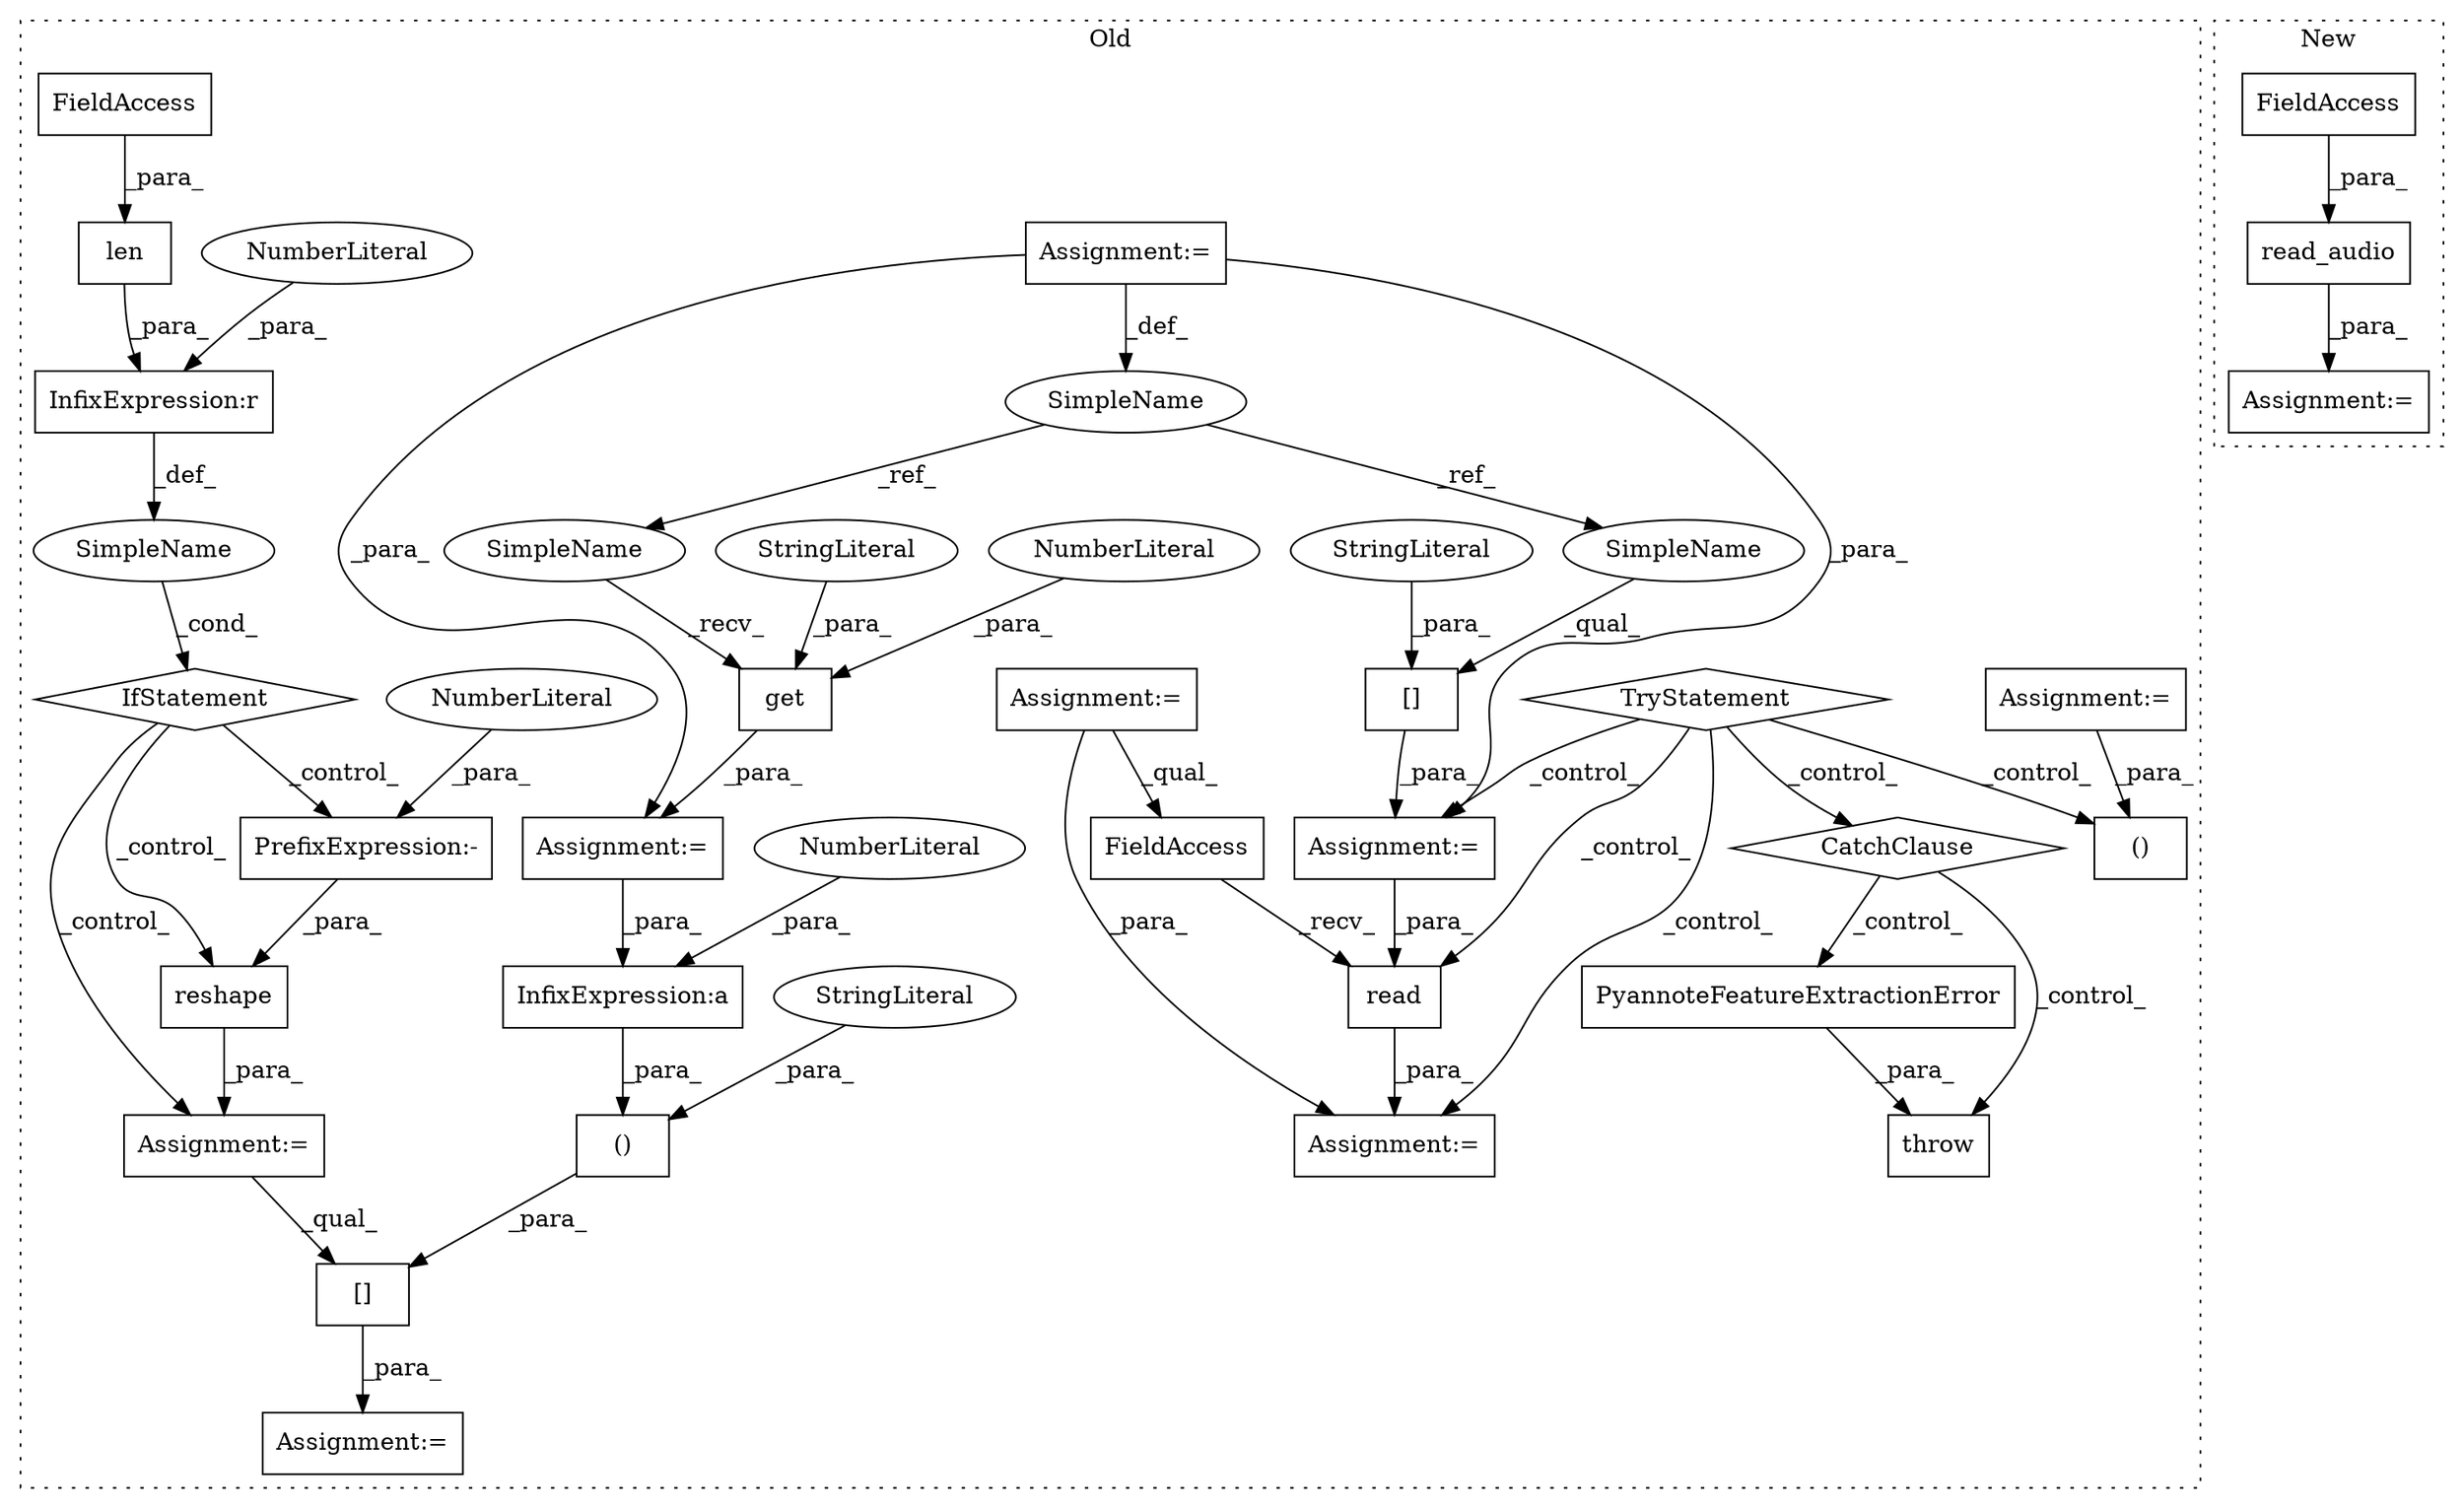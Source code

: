 digraph G {
subgraph cluster0 {
1 [label="PyannoteFeatureExtractionError" a="32" s="1229,1269" l="31,1" shape="box"];
3 [label="CatchClause" a="12" s="1193,1213" l="11,2" shape="diamond"];
4 [label="throw" a="53" s="1223" l="6" shape="box"];
6 [label="TryStatement" a="54" s="1069" l="4" shape="diamond"];
7 [label="()" a="106" s="1111" l="46" shape="box"];
8 [label="read" a="32" s="1175,1183" l="5,1" shape="box"];
9 [label="FieldAccess" a="22" s="1159" l="15" shape="box"];
10 [label="Assignment:=" a="7" s="1010" l="8" shape="box"];
11 [label="Assignment:=" a="7" s="1157" l="2" shape="box"];
12 [label="Assignment:=" a="7" s="1054" l="9" shape="box"];
13 [label="Assignment:=" a="7" s="900" l="4" shape="box"];
14 [label="()" a="106" s="1592" l="42" shape="box"];
15 [label="get" a="32" s="1561,1576" l="4,1" shape="box"];
16 [label="InfixExpression:a" a="27" s="1600" l="3" shape="box"];
17 [label="NumberLiteral" a="34" s="1603" l="1" shape="ellipse"];
18 [label="[]" a="2" s="1585,1634" l="7,2" shape="box"];
19 [label="NumberLiteral" a="34" s="1575" l="1" shape="ellipse"];
20 [label="[]" a="2" s="1085,1095" l="5,1" shape="box"];
21 [label="SimpleName" a="42" s="900" l="4" shape="ellipse"];
22 [label="reshape" a="32" s="1523,1535" l="8,1" shape="box"];
23 [label="SimpleName" a="42" s="" l="" shape="ellipse"];
24 [label="PrefixExpression:-" a="38" s="1531" l="1" shape="box"];
25 [label="NumberLiteral" a="34" s="1532" l="1" shape="ellipse"];
26 [label="StringLiteral" a="45" s="1090" l="5" shape="ellipse"];
27 [label="StringLiteral" a="45" s="1618" l="16" shape="ellipse"];
28 [label="StringLiteral" a="45" s="1565" l="9" shape="ellipse"];
29 [label="InfixExpression:r" a="27" s="1505" l="3" shape="box"];
30 [label="NumberLiteral" a="34" s="1508" l="1" shape="ellipse"];
31 [label="len" a="32" s="1493,1504" l="4,1" shape="box"];
32 [label="FieldAccess" a="22" s="1497" l="7" shape="box"];
33 [label="IfStatement" a="25" s="1489,1509" l="4,2" shape="diamond"];
34 [label="Assignment:=" a="7" s="1555" l="1" shape="box"];
36 [label="Assignment:=" a="7" s="1520" l="1" shape="box"];
37 [label="Assignment:=" a="7" s="1584" l="1" shape="box"];
38 [label="Assignment:=" a="7" s="1084" l="1" shape="box"];
39 [label="SimpleName" a="42" s="1085" l="4" shape="ellipse"];
40 [label="SimpleName" a="42" s="1556" l="4" shape="ellipse"];
label = "Old";
style="dotted";
}
subgraph cluster1 {
2 [label="read_audio" a="32" s="2471,2521" l="11,1" shape="box"];
5 [label="FieldAccess" a="22" s="2495" l="16" shape="box"];
35 [label="Assignment:=" a="7" s="2469" l="2" shape="box"];
label = "New";
style="dotted";
}
1 -> 4 [label="_para_"];
2 -> 35 [label="_para_"];
3 -> 1 [label="_control_"];
3 -> 4 [label="_control_"];
5 -> 2 [label="_para_"];
6 -> 38 [label="_control_"];
6 -> 11 [label="_control_"];
6 -> 7 [label="_control_"];
6 -> 8 [label="_control_"];
6 -> 3 [label="_control_"];
8 -> 11 [label="_para_"];
9 -> 8 [label="_recv_"];
10 -> 7 [label="_para_"];
12 -> 11 [label="_para_"];
12 -> 9 [label="_qual_"];
13 -> 21 [label="_def_"];
13 -> 34 [label="_para_"];
13 -> 38 [label="_para_"];
14 -> 18 [label="_para_"];
15 -> 34 [label="_para_"];
16 -> 14 [label="_para_"];
17 -> 16 [label="_para_"];
18 -> 37 [label="_para_"];
19 -> 15 [label="_para_"];
20 -> 38 [label="_para_"];
21 -> 39 [label="_ref_"];
21 -> 40 [label="_ref_"];
22 -> 36 [label="_para_"];
23 -> 33 [label="_cond_"];
24 -> 22 [label="_para_"];
25 -> 24 [label="_para_"];
26 -> 20 [label="_para_"];
27 -> 14 [label="_para_"];
28 -> 15 [label="_para_"];
29 -> 23 [label="_def_"];
30 -> 29 [label="_para_"];
31 -> 29 [label="_para_"];
32 -> 31 [label="_para_"];
33 -> 24 [label="_control_"];
33 -> 22 [label="_control_"];
33 -> 36 [label="_control_"];
34 -> 16 [label="_para_"];
36 -> 18 [label="_qual_"];
38 -> 8 [label="_para_"];
39 -> 20 [label="_qual_"];
40 -> 15 [label="_recv_"];
}
